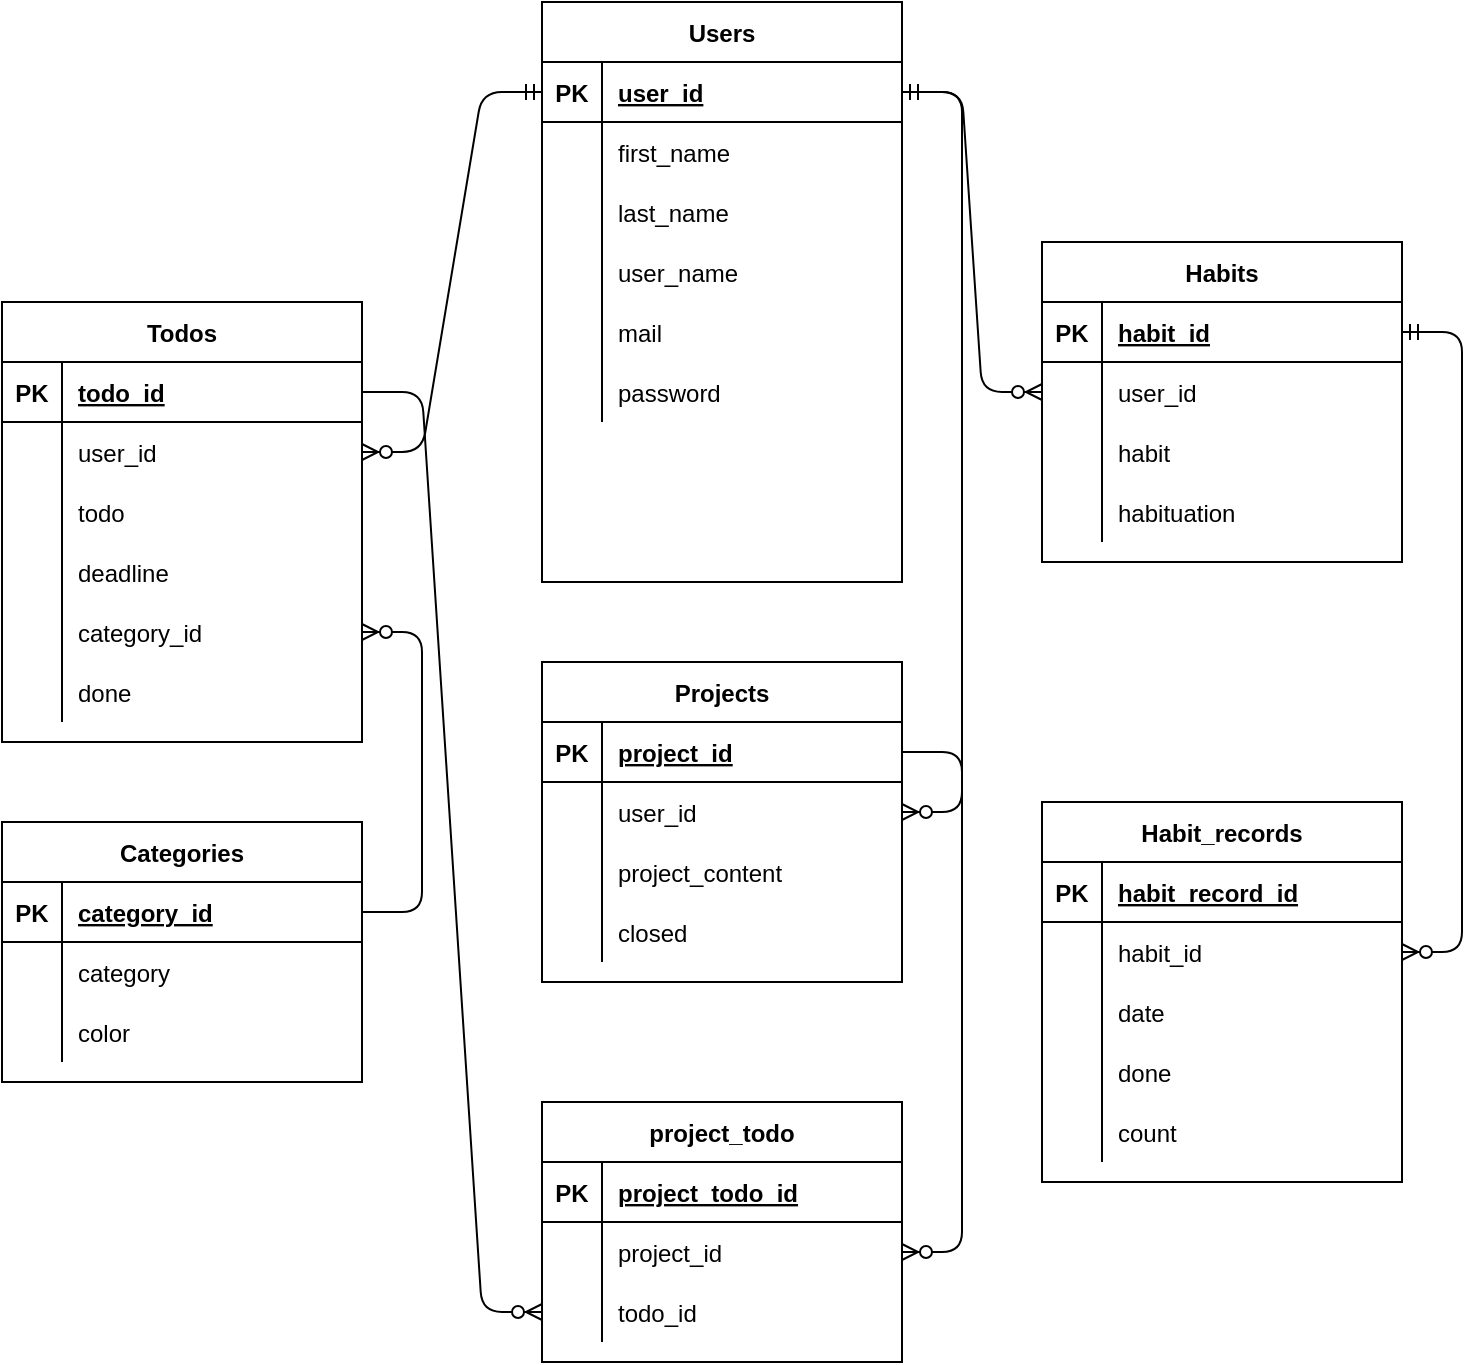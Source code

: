 <mxfile version="14.4.8" type="github">
  <diagram id="yz9vEp8fzlAOeCrYcoD_" name="ページ1">
    <mxGraphModel dx="957" dy="572" grid="1" gridSize="10" guides="1" tooltips="1" connect="1" arrows="1" fold="1" page="1" pageScale="1" pageWidth="827" pageHeight="1169" math="0" shadow="0">
      <root>
        <mxCell id="0" />
        <mxCell id="1" parent="0" />
        <mxCell id="vgZee3NAbd-REzqfM-sp-1" value="Users" style="shape=table;startSize=30;container=1;collapsible=1;childLayout=tableLayout;fixedRows=1;rowLines=0;fontStyle=1;align=center;resizeLast=1;" parent="1" vertex="1">
          <mxGeometry x="310" y="80" width="180" height="290" as="geometry" />
        </mxCell>
        <mxCell id="vgZee3NAbd-REzqfM-sp-2" value="" style="shape=partialRectangle;collapsible=0;dropTarget=0;pointerEvents=0;fillColor=none;top=0;left=0;bottom=1;right=0;points=[[0,0.5],[1,0.5]];portConstraint=eastwest;" parent="vgZee3NAbd-REzqfM-sp-1" vertex="1">
          <mxGeometry y="30" width="180" height="30" as="geometry" />
        </mxCell>
        <mxCell id="vgZee3NAbd-REzqfM-sp-3" value="PK" style="shape=partialRectangle;connectable=0;fillColor=none;top=0;left=0;bottom=0;right=0;fontStyle=1;overflow=hidden;" parent="vgZee3NAbd-REzqfM-sp-2" vertex="1">
          <mxGeometry width="30" height="30" as="geometry" />
        </mxCell>
        <mxCell id="vgZee3NAbd-REzqfM-sp-4" value="user_id" style="shape=partialRectangle;connectable=0;fillColor=none;top=0;left=0;bottom=0;right=0;align=left;spacingLeft=6;fontStyle=5;overflow=hidden;" parent="vgZee3NAbd-REzqfM-sp-2" vertex="1">
          <mxGeometry x="30" width="150" height="30" as="geometry" />
        </mxCell>
        <mxCell id="vgZee3NAbd-REzqfM-sp-5" value="" style="shape=partialRectangle;collapsible=0;dropTarget=0;pointerEvents=0;fillColor=none;top=0;left=0;bottom=0;right=0;points=[[0,0.5],[1,0.5]];portConstraint=eastwest;" parent="vgZee3NAbd-REzqfM-sp-1" vertex="1">
          <mxGeometry y="60" width="180" height="30" as="geometry" />
        </mxCell>
        <mxCell id="vgZee3NAbd-REzqfM-sp-6" value="" style="shape=partialRectangle;connectable=0;fillColor=none;top=0;left=0;bottom=0;right=0;editable=1;overflow=hidden;" parent="vgZee3NAbd-REzqfM-sp-5" vertex="1">
          <mxGeometry width="30" height="30" as="geometry" />
        </mxCell>
        <mxCell id="vgZee3NAbd-REzqfM-sp-7" value="first_name" style="shape=partialRectangle;connectable=0;fillColor=none;top=0;left=0;bottom=0;right=0;align=left;spacingLeft=6;overflow=hidden;" parent="vgZee3NAbd-REzqfM-sp-5" vertex="1">
          <mxGeometry x="30" width="150" height="30" as="geometry" />
        </mxCell>
        <mxCell id="vgZee3NAbd-REzqfM-sp-8" value="" style="shape=partialRectangle;collapsible=0;dropTarget=0;pointerEvents=0;fillColor=none;top=0;left=0;bottom=0;right=0;points=[[0,0.5],[1,0.5]];portConstraint=eastwest;" parent="vgZee3NAbd-REzqfM-sp-1" vertex="1">
          <mxGeometry y="90" width="180" height="30" as="geometry" />
        </mxCell>
        <mxCell id="vgZee3NAbd-REzqfM-sp-9" value="" style="shape=partialRectangle;connectable=0;fillColor=none;top=0;left=0;bottom=0;right=0;editable=1;overflow=hidden;" parent="vgZee3NAbd-REzqfM-sp-8" vertex="1">
          <mxGeometry width="30" height="30" as="geometry" />
        </mxCell>
        <mxCell id="vgZee3NAbd-REzqfM-sp-10" value="last_name" style="shape=partialRectangle;connectable=0;fillColor=none;top=0;left=0;bottom=0;right=0;align=left;spacingLeft=6;overflow=hidden;" parent="vgZee3NAbd-REzqfM-sp-8" vertex="1">
          <mxGeometry x="30" width="150" height="30" as="geometry" />
        </mxCell>
        <mxCell id="vgZee3NAbd-REzqfM-sp-11" value="" style="shape=partialRectangle;collapsible=0;dropTarget=0;pointerEvents=0;fillColor=none;top=0;left=0;bottom=0;right=0;points=[[0,0.5],[1,0.5]];portConstraint=eastwest;" parent="vgZee3NAbd-REzqfM-sp-1" vertex="1">
          <mxGeometry y="120" width="180" height="30" as="geometry" />
        </mxCell>
        <mxCell id="vgZee3NAbd-REzqfM-sp-12" value="" style="shape=partialRectangle;connectable=0;fillColor=none;top=0;left=0;bottom=0;right=0;editable=1;overflow=hidden;" parent="vgZee3NAbd-REzqfM-sp-11" vertex="1">
          <mxGeometry width="30" height="30" as="geometry" />
        </mxCell>
        <mxCell id="vgZee3NAbd-REzqfM-sp-13" value="user_name" style="shape=partialRectangle;connectable=0;fillColor=none;top=0;left=0;bottom=0;right=0;align=left;spacingLeft=6;overflow=hidden;" parent="vgZee3NAbd-REzqfM-sp-11" vertex="1">
          <mxGeometry x="30" width="150" height="30" as="geometry" />
        </mxCell>
        <mxCell id="mDRHtWKVjwvWxWG2UiL3-2" value="" style="shape=partialRectangle;collapsible=0;dropTarget=0;pointerEvents=0;fillColor=none;top=0;left=0;bottom=0;right=0;points=[[0,0.5],[1,0.5]];portConstraint=eastwest;" vertex="1" parent="vgZee3NAbd-REzqfM-sp-1">
          <mxGeometry y="150" width="180" height="30" as="geometry" />
        </mxCell>
        <mxCell id="mDRHtWKVjwvWxWG2UiL3-3" value="" style="shape=partialRectangle;connectable=0;fillColor=none;top=0;left=0;bottom=0;right=0;editable=1;overflow=hidden;" vertex="1" parent="mDRHtWKVjwvWxWG2UiL3-2">
          <mxGeometry width="30" height="30" as="geometry" />
        </mxCell>
        <mxCell id="mDRHtWKVjwvWxWG2UiL3-4" value="mail" style="shape=partialRectangle;connectable=0;fillColor=none;top=0;left=0;bottom=0;right=0;align=left;spacingLeft=6;overflow=hidden;" vertex="1" parent="mDRHtWKVjwvWxWG2UiL3-2">
          <mxGeometry x="30" width="150" height="30" as="geometry" />
        </mxCell>
        <mxCell id="mDRHtWKVjwvWxWG2UiL3-5" value="" style="shape=partialRectangle;collapsible=0;dropTarget=0;pointerEvents=0;fillColor=none;top=0;left=0;bottom=0;right=0;points=[[0,0.5],[1,0.5]];portConstraint=eastwest;" vertex="1" parent="vgZee3NAbd-REzqfM-sp-1">
          <mxGeometry y="180" width="180" height="30" as="geometry" />
        </mxCell>
        <mxCell id="mDRHtWKVjwvWxWG2UiL3-6" value="" style="shape=partialRectangle;connectable=0;fillColor=none;top=0;left=0;bottom=0;right=0;editable=1;overflow=hidden;" vertex="1" parent="mDRHtWKVjwvWxWG2UiL3-5">
          <mxGeometry width="30" height="30" as="geometry" />
        </mxCell>
        <mxCell id="mDRHtWKVjwvWxWG2UiL3-7" value="password" style="shape=partialRectangle;connectable=0;fillColor=none;top=0;left=0;bottom=0;right=0;align=left;spacingLeft=6;overflow=hidden;" vertex="1" parent="mDRHtWKVjwvWxWG2UiL3-5">
          <mxGeometry x="30" width="150" height="30" as="geometry" />
        </mxCell>
        <mxCell id="vgZee3NAbd-REzqfM-sp-27" value="Habits" style="shape=table;startSize=30;container=1;collapsible=1;childLayout=tableLayout;fixedRows=1;rowLines=0;fontStyle=1;align=center;resizeLast=1;" parent="1" vertex="1">
          <mxGeometry x="560" y="200" width="180" height="160" as="geometry" />
        </mxCell>
        <mxCell id="vgZee3NAbd-REzqfM-sp-28" value="" style="shape=partialRectangle;collapsible=0;dropTarget=0;pointerEvents=0;fillColor=none;top=0;left=0;bottom=1;right=0;points=[[0,0.5],[1,0.5]];portConstraint=eastwest;" parent="vgZee3NAbd-REzqfM-sp-27" vertex="1">
          <mxGeometry y="30" width="180" height="30" as="geometry" />
        </mxCell>
        <mxCell id="vgZee3NAbd-REzqfM-sp-29" value="PK" style="shape=partialRectangle;connectable=0;fillColor=none;top=0;left=0;bottom=0;right=0;fontStyle=1;overflow=hidden;" parent="vgZee3NAbd-REzqfM-sp-28" vertex="1">
          <mxGeometry width="30" height="30" as="geometry" />
        </mxCell>
        <mxCell id="vgZee3NAbd-REzqfM-sp-30" value="habit_id" style="shape=partialRectangle;connectable=0;fillColor=none;top=0;left=0;bottom=0;right=0;align=left;spacingLeft=6;fontStyle=5;overflow=hidden;" parent="vgZee3NAbd-REzqfM-sp-28" vertex="1">
          <mxGeometry x="30" width="150" height="30" as="geometry" />
        </mxCell>
        <mxCell id="vgZee3NAbd-REzqfM-sp-31" value="" style="shape=partialRectangle;collapsible=0;dropTarget=0;pointerEvents=0;fillColor=none;top=0;left=0;bottom=0;right=0;points=[[0,0.5],[1,0.5]];portConstraint=eastwest;" parent="vgZee3NAbd-REzqfM-sp-27" vertex="1">
          <mxGeometry y="60" width="180" height="30" as="geometry" />
        </mxCell>
        <mxCell id="vgZee3NAbd-REzqfM-sp-32" value="" style="shape=partialRectangle;connectable=0;fillColor=none;top=0;left=0;bottom=0;right=0;editable=1;overflow=hidden;" parent="vgZee3NAbd-REzqfM-sp-31" vertex="1">
          <mxGeometry width="30" height="30" as="geometry" />
        </mxCell>
        <mxCell id="vgZee3NAbd-REzqfM-sp-33" value="user_id" style="shape=partialRectangle;connectable=0;fillColor=none;top=0;left=0;bottom=0;right=0;align=left;spacingLeft=6;overflow=hidden;" parent="vgZee3NAbd-REzqfM-sp-31" vertex="1">
          <mxGeometry x="30" width="150" height="30" as="geometry" />
        </mxCell>
        <mxCell id="vgZee3NAbd-REzqfM-sp-37" value="" style="shape=partialRectangle;collapsible=0;dropTarget=0;pointerEvents=0;fillColor=none;top=0;left=0;bottom=0;right=0;points=[[0,0.5],[1,0.5]];portConstraint=eastwest;" parent="vgZee3NAbd-REzqfM-sp-27" vertex="1">
          <mxGeometry y="90" width="180" height="30" as="geometry" />
        </mxCell>
        <mxCell id="vgZee3NAbd-REzqfM-sp-38" value="" style="shape=partialRectangle;connectable=0;fillColor=none;top=0;left=0;bottom=0;right=0;editable=1;overflow=hidden;" parent="vgZee3NAbd-REzqfM-sp-37" vertex="1">
          <mxGeometry width="30" height="30" as="geometry" />
        </mxCell>
        <mxCell id="vgZee3NAbd-REzqfM-sp-39" value="habit" style="shape=partialRectangle;connectable=0;fillColor=none;top=0;left=0;bottom=0;right=0;align=left;spacingLeft=6;overflow=hidden;" parent="vgZee3NAbd-REzqfM-sp-37" vertex="1">
          <mxGeometry x="30" width="150" height="30" as="geometry" />
        </mxCell>
        <mxCell id="vgZee3NAbd-REzqfM-sp-57" style="shape=partialRectangle;collapsible=0;dropTarget=0;pointerEvents=0;fillColor=none;top=0;left=0;bottom=0;right=0;points=[[0,0.5],[1,0.5]];portConstraint=eastwest;" parent="vgZee3NAbd-REzqfM-sp-27" vertex="1">
          <mxGeometry y="120" width="180" height="30" as="geometry" />
        </mxCell>
        <mxCell id="vgZee3NAbd-REzqfM-sp-58" style="shape=partialRectangle;connectable=0;fillColor=none;top=0;left=0;bottom=0;right=0;editable=1;overflow=hidden;" parent="vgZee3NAbd-REzqfM-sp-57" vertex="1">
          <mxGeometry width="30" height="30" as="geometry" />
        </mxCell>
        <mxCell id="vgZee3NAbd-REzqfM-sp-59" value="habituation" style="shape=partialRectangle;connectable=0;fillColor=none;top=0;left=0;bottom=0;right=0;align=left;spacingLeft=6;overflow=hidden;" parent="vgZee3NAbd-REzqfM-sp-57" vertex="1">
          <mxGeometry x="30" width="150" height="30" as="geometry" />
        </mxCell>
        <mxCell id="vgZee3NAbd-REzqfM-sp-60" value="Habit_records" style="shape=table;startSize=30;container=1;collapsible=1;childLayout=tableLayout;fixedRows=1;rowLines=0;fontStyle=1;align=center;resizeLast=1;" parent="1" vertex="1">
          <mxGeometry x="560" y="480" width="180" height="190" as="geometry" />
        </mxCell>
        <mxCell id="vgZee3NAbd-REzqfM-sp-61" value="" style="shape=partialRectangle;collapsible=0;dropTarget=0;pointerEvents=0;fillColor=none;top=0;left=0;bottom=1;right=0;points=[[0,0.5],[1,0.5]];portConstraint=eastwest;" parent="vgZee3NAbd-REzqfM-sp-60" vertex="1">
          <mxGeometry y="30" width="180" height="30" as="geometry" />
        </mxCell>
        <mxCell id="vgZee3NAbd-REzqfM-sp-62" value="PK" style="shape=partialRectangle;connectable=0;fillColor=none;top=0;left=0;bottom=0;right=0;fontStyle=1;overflow=hidden;" parent="vgZee3NAbd-REzqfM-sp-61" vertex="1">
          <mxGeometry width="30" height="30" as="geometry" />
        </mxCell>
        <mxCell id="vgZee3NAbd-REzqfM-sp-63" value="habit_record_id" style="shape=partialRectangle;connectable=0;fillColor=none;top=0;left=0;bottom=0;right=0;align=left;spacingLeft=6;fontStyle=5;overflow=hidden;" parent="vgZee3NAbd-REzqfM-sp-61" vertex="1">
          <mxGeometry x="30" width="150" height="30" as="geometry" />
        </mxCell>
        <mxCell id="vgZee3NAbd-REzqfM-sp-64" value="" style="shape=partialRectangle;collapsible=0;dropTarget=0;pointerEvents=0;fillColor=none;top=0;left=0;bottom=0;right=0;points=[[0,0.5],[1,0.5]];portConstraint=eastwest;" parent="vgZee3NAbd-REzqfM-sp-60" vertex="1">
          <mxGeometry y="60" width="180" height="30" as="geometry" />
        </mxCell>
        <mxCell id="vgZee3NAbd-REzqfM-sp-65" value="" style="shape=partialRectangle;connectable=0;fillColor=none;top=0;left=0;bottom=0;right=0;editable=1;overflow=hidden;" parent="vgZee3NAbd-REzqfM-sp-64" vertex="1">
          <mxGeometry width="30" height="30" as="geometry" />
        </mxCell>
        <mxCell id="vgZee3NAbd-REzqfM-sp-66" value="habit_id" style="shape=partialRectangle;connectable=0;fillColor=none;top=0;left=0;bottom=0;right=0;align=left;spacingLeft=6;overflow=hidden;" parent="vgZee3NAbd-REzqfM-sp-64" vertex="1">
          <mxGeometry x="30" width="150" height="30" as="geometry" />
        </mxCell>
        <mxCell id="vgZee3NAbd-REzqfM-sp-67" value="" style="shape=partialRectangle;collapsible=0;dropTarget=0;pointerEvents=0;fillColor=none;top=0;left=0;bottom=0;right=0;points=[[0,0.5],[1,0.5]];portConstraint=eastwest;" parent="vgZee3NAbd-REzqfM-sp-60" vertex="1">
          <mxGeometry y="90" width="180" height="30" as="geometry" />
        </mxCell>
        <mxCell id="vgZee3NAbd-REzqfM-sp-68" value="" style="shape=partialRectangle;connectable=0;fillColor=none;top=0;left=0;bottom=0;right=0;editable=1;overflow=hidden;" parent="vgZee3NAbd-REzqfM-sp-67" vertex="1">
          <mxGeometry width="30" height="30" as="geometry" />
        </mxCell>
        <mxCell id="vgZee3NAbd-REzqfM-sp-69" value="date" style="shape=partialRectangle;connectable=0;fillColor=none;top=0;left=0;bottom=0;right=0;align=left;spacingLeft=6;overflow=hidden;" parent="vgZee3NAbd-REzqfM-sp-67" vertex="1">
          <mxGeometry x="30" width="150" height="30" as="geometry" />
        </mxCell>
        <mxCell id="vgZee3NAbd-REzqfM-sp-70" value="" style="shape=partialRectangle;collapsible=0;dropTarget=0;pointerEvents=0;fillColor=none;top=0;left=0;bottom=0;right=0;points=[[0,0.5],[1,0.5]];portConstraint=eastwest;" parent="vgZee3NAbd-REzqfM-sp-60" vertex="1">
          <mxGeometry y="120" width="180" height="30" as="geometry" />
        </mxCell>
        <mxCell id="vgZee3NAbd-REzqfM-sp-71" value="" style="shape=partialRectangle;connectable=0;fillColor=none;top=0;left=0;bottom=0;right=0;editable=1;overflow=hidden;" parent="vgZee3NAbd-REzqfM-sp-70" vertex="1">
          <mxGeometry width="30" height="30" as="geometry" />
        </mxCell>
        <mxCell id="vgZee3NAbd-REzqfM-sp-72" value="done" style="shape=partialRectangle;connectable=0;fillColor=none;top=0;left=0;bottom=0;right=0;align=left;spacingLeft=6;overflow=hidden;" parent="vgZee3NAbd-REzqfM-sp-70" vertex="1">
          <mxGeometry x="30" width="150" height="30" as="geometry" />
        </mxCell>
        <mxCell id="vgZee3NAbd-REzqfM-sp-76" style="shape=partialRectangle;collapsible=0;dropTarget=0;pointerEvents=0;fillColor=none;top=0;left=0;bottom=0;right=0;points=[[0,0.5],[1,0.5]];portConstraint=eastwest;" parent="vgZee3NAbd-REzqfM-sp-60" vertex="1">
          <mxGeometry y="150" width="180" height="30" as="geometry" />
        </mxCell>
        <mxCell id="vgZee3NAbd-REzqfM-sp-77" style="shape=partialRectangle;connectable=0;fillColor=none;top=0;left=0;bottom=0;right=0;editable=1;overflow=hidden;" parent="vgZee3NAbd-REzqfM-sp-76" vertex="1">
          <mxGeometry width="30" height="30" as="geometry" />
        </mxCell>
        <mxCell id="vgZee3NAbd-REzqfM-sp-78" value="count" style="shape=partialRectangle;connectable=0;fillColor=none;top=0;left=0;bottom=0;right=0;align=left;spacingLeft=6;overflow=hidden;" parent="vgZee3NAbd-REzqfM-sp-76" vertex="1">
          <mxGeometry x="30" width="150" height="30" as="geometry" />
        </mxCell>
        <mxCell id="vgZee3NAbd-REzqfM-sp-79" value="Projects" style="shape=table;startSize=30;container=1;collapsible=1;childLayout=tableLayout;fixedRows=1;rowLines=0;fontStyle=1;align=center;resizeLast=1;" parent="1" vertex="1">
          <mxGeometry x="310" y="410" width="180" height="160" as="geometry" />
        </mxCell>
        <mxCell id="vgZee3NAbd-REzqfM-sp-80" value="" style="shape=partialRectangle;collapsible=0;dropTarget=0;pointerEvents=0;fillColor=none;top=0;left=0;bottom=1;right=0;points=[[0,0.5],[1,0.5]];portConstraint=eastwest;" parent="vgZee3NAbd-REzqfM-sp-79" vertex="1">
          <mxGeometry y="30" width="180" height="30" as="geometry" />
        </mxCell>
        <mxCell id="vgZee3NAbd-REzqfM-sp-81" value="PK" style="shape=partialRectangle;connectable=0;fillColor=none;top=0;left=0;bottom=0;right=0;fontStyle=1;overflow=hidden;" parent="vgZee3NAbd-REzqfM-sp-80" vertex="1">
          <mxGeometry width="30" height="30" as="geometry" />
        </mxCell>
        <mxCell id="vgZee3NAbd-REzqfM-sp-82" value="project_id" style="shape=partialRectangle;connectable=0;fillColor=none;top=0;left=0;bottom=0;right=0;align=left;spacingLeft=6;fontStyle=5;overflow=hidden;" parent="vgZee3NAbd-REzqfM-sp-80" vertex="1">
          <mxGeometry x="30" width="150" height="30" as="geometry" />
        </mxCell>
        <mxCell id="vgZee3NAbd-REzqfM-sp-83" value="" style="shape=partialRectangle;collapsible=0;dropTarget=0;pointerEvents=0;fillColor=none;top=0;left=0;bottom=0;right=0;points=[[0,0.5],[1,0.5]];portConstraint=eastwest;" parent="vgZee3NAbd-REzqfM-sp-79" vertex="1">
          <mxGeometry y="60" width="180" height="30" as="geometry" />
        </mxCell>
        <mxCell id="vgZee3NAbd-REzqfM-sp-84" value="" style="shape=partialRectangle;connectable=0;fillColor=none;top=0;left=0;bottom=0;right=0;editable=1;overflow=hidden;" parent="vgZee3NAbd-REzqfM-sp-83" vertex="1">
          <mxGeometry width="30" height="30" as="geometry" />
        </mxCell>
        <mxCell id="vgZee3NAbd-REzqfM-sp-85" value="user_id" style="shape=partialRectangle;connectable=0;fillColor=none;top=0;left=0;bottom=0;right=0;align=left;spacingLeft=6;overflow=hidden;" parent="vgZee3NAbd-REzqfM-sp-83" vertex="1">
          <mxGeometry x="30" width="150" height="30" as="geometry" />
        </mxCell>
        <mxCell id="vgZee3NAbd-REzqfM-sp-89" value="" style="shape=partialRectangle;collapsible=0;dropTarget=0;pointerEvents=0;fillColor=none;top=0;left=0;bottom=0;right=0;points=[[0,0.5],[1,0.5]];portConstraint=eastwest;" parent="vgZee3NAbd-REzqfM-sp-79" vertex="1">
          <mxGeometry y="90" width="180" height="30" as="geometry" />
        </mxCell>
        <mxCell id="vgZee3NAbd-REzqfM-sp-90" value="" style="shape=partialRectangle;connectable=0;fillColor=none;top=0;left=0;bottom=0;right=0;editable=1;overflow=hidden;" parent="vgZee3NAbd-REzqfM-sp-89" vertex="1">
          <mxGeometry width="30" height="30" as="geometry" />
        </mxCell>
        <mxCell id="vgZee3NAbd-REzqfM-sp-91" value="project_content" style="shape=partialRectangle;connectable=0;fillColor=none;top=0;left=0;bottom=0;right=0;align=left;spacingLeft=6;overflow=hidden;" parent="vgZee3NAbd-REzqfM-sp-89" vertex="1">
          <mxGeometry x="30" width="150" height="30" as="geometry" />
        </mxCell>
        <mxCell id="mDRHtWKVjwvWxWG2UiL3-9" value="" style="shape=partialRectangle;collapsible=0;dropTarget=0;pointerEvents=0;fillColor=none;top=0;left=0;bottom=0;right=0;points=[[0,0.5],[1,0.5]];portConstraint=eastwest;" vertex="1" parent="vgZee3NAbd-REzqfM-sp-79">
          <mxGeometry y="120" width="180" height="30" as="geometry" />
        </mxCell>
        <mxCell id="mDRHtWKVjwvWxWG2UiL3-10" value="" style="shape=partialRectangle;connectable=0;fillColor=none;top=0;left=0;bottom=0;right=0;editable=1;overflow=hidden;" vertex="1" parent="mDRHtWKVjwvWxWG2UiL3-9">
          <mxGeometry width="30" height="30" as="geometry" />
        </mxCell>
        <mxCell id="mDRHtWKVjwvWxWG2UiL3-11" value="closed" style="shape=partialRectangle;connectable=0;fillColor=none;top=0;left=0;bottom=0;right=0;align=left;spacingLeft=6;overflow=hidden;" vertex="1" parent="mDRHtWKVjwvWxWG2UiL3-9">
          <mxGeometry x="30" width="150" height="30" as="geometry" />
        </mxCell>
        <mxCell id="vgZee3NAbd-REzqfM-sp-95" value="Todos" style="shape=table;startSize=30;container=1;collapsible=1;childLayout=tableLayout;fixedRows=1;rowLines=0;fontStyle=1;align=center;resizeLast=1;" parent="1" vertex="1">
          <mxGeometry x="40" y="230" width="180" height="220" as="geometry" />
        </mxCell>
        <mxCell id="vgZee3NAbd-REzqfM-sp-96" value="" style="shape=partialRectangle;collapsible=0;dropTarget=0;pointerEvents=0;fillColor=none;top=0;left=0;bottom=1;right=0;points=[[0,0.5],[1,0.5]];portConstraint=eastwest;" parent="vgZee3NAbd-REzqfM-sp-95" vertex="1">
          <mxGeometry y="30" width="180" height="30" as="geometry" />
        </mxCell>
        <mxCell id="vgZee3NAbd-REzqfM-sp-97" value="PK" style="shape=partialRectangle;connectable=0;fillColor=none;top=0;left=0;bottom=0;right=0;fontStyle=1;overflow=hidden;" parent="vgZee3NAbd-REzqfM-sp-96" vertex="1">
          <mxGeometry width="30" height="30" as="geometry" />
        </mxCell>
        <mxCell id="vgZee3NAbd-REzqfM-sp-98" value="todo_id" style="shape=partialRectangle;connectable=0;fillColor=none;top=0;left=0;bottom=0;right=0;align=left;spacingLeft=6;fontStyle=5;overflow=hidden;" parent="vgZee3NAbd-REzqfM-sp-96" vertex="1">
          <mxGeometry x="30" width="150" height="30" as="geometry" />
        </mxCell>
        <mxCell id="vgZee3NAbd-REzqfM-sp-99" value="" style="shape=partialRectangle;collapsible=0;dropTarget=0;pointerEvents=0;fillColor=none;top=0;left=0;bottom=0;right=0;points=[[0,0.5],[1,0.5]];portConstraint=eastwest;" parent="vgZee3NAbd-REzqfM-sp-95" vertex="1">
          <mxGeometry y="60" width="180" height="30" as="geometry" />
        </mxCell>
        <mxCell id="vgZee3NAbd-REzqfM-sp-100" value="" style="shape=partialRectangle;connectable=0;fillColor=none;top=0;left=0;bottom=0;right=0;editable=1;overflow=hidden;" parent="vgZee3NAbd-REzqfM-sp-99" vertex="1">
          <mxGeometry width="30" height="30" as="geometry" />
        </mxCell>
        <mxCell id="vgZee3NAbd-REzqfM-sp-101" value="user_id" style="shape=partialRectangle;connectable=0;fillColor=none;top=0;left=0;bottom=0;right=0;align=left;spacingLeft=6;overflow=hidden;" parent="vgZee3NAbd-REzqfM-sp-99" vertex="1">
          <mxGeometry x="30" width="150" height="30" as="geometry" />
        </mxCell>
        <mxCell id="vgZee3NAbd-REzqfM-sp-105" value="" style="shape=partialRectangle;collapsible=0;dropTarget=0;pointerEvents=0;fillColor=none;top=0;left=0;bottom=0;right=0;points=[[0,0.5],[1,0.5]];portConstraint=eastwest;" parent="vgZee3NAbd-REzqfM-sp-95" vertex="1">
          <mxGeometry y="90" width="180" height="30" as="geometry" />
        </mxCell>
        <mxCell id="vgZee3NAbd-REzqfM-sp-106" value="" style="shape=partialRectangle;connectable=0;fillColor=none;top=0;left=0;bottom=0;right=0;editable=1;overflow=hidden;" parent="vgZee3NAbd-REzqfM-sp-105" vertex="1">
          <mxGeometry width="30" height="30" as="geometry" />
        </mxCell>
        <mxCell id="vgZee3NAbd-REzqfM-sp-107" value="todo" style="shape=partialRectangle;connectable=0;fillColor=none;top=0;left=0;bottom=0;right=0;align=left;spacingLeft=6;overflow=hidden;" parent="vgZee3NAbd-REzqfM-sp-105" vertex="1">
          <mxGeometry x="30" width="150" height="30" as="geometry" />
        </mxCell>
        <mxCell id="vgZee3NAbd-REzqfM-sp-114" style="shape=partialRectangle;collapsible=0;dropTarget=0;pointerEvents=0;fillColor=none;top=0;left=0;bottom=0;right=0;points=[[0,0.5],[1,0.5]];portConstraint=eastwest;" parent="vgZee3NAbd-REzqfM-sp-95" vertex="1">
          <mxGeometry y="120" width="180" height="30" as="geometry" />
        </mxCell>
        <mxCell id="vgZee3NAbd-REzqfM-sp-115" style="shape=partialRectangle;connectable=0;fillColor=none;top=0;left=0;bottom=0;right=0;editable=1;overflow=hidden;" parent="vgZee3NAbd-REzqfM-sp-114" vertex="1">
          <mxGeometry width="30" height="30" as="geometry" />
        </mxCell>
        <mxCell id="vgZee3NAbd-REzqfM-sp-116" value="deadline" style="shape=partialRectangle;connectable=0;fillColor=none;top=0;left=0;bottom=0;right=0;align=left;spacingLeft=6;overflow=hidden;" parent="vgZee3NAbd-REzqfM-sp-114" vertex="1">
          <mxGeometry x="30" width="150" height="30" as="geometry" />
        </mxCell>
        <mxCell id="vgZee3NAbd-REzqfM-sp-108" style="shape=partialRectangle;collapsible=0;dropTarget=0;pointerEvents=0;fillColor=none;top=0;left=0;bottom=0;right=0;points=[[0,0.5],[1,0.5]];portConstraint=eastwest;" parent="vgZee3NAbd-REzqfM-sp-95" vertex="1">
          <mxGeometry y="150" width="180" height="30" as="geometry" />
        </mxCell>
        <mxCell id="vgZee3NAbd-REzqfM-sp-109" style="shape=partialRectangle;connectable=0;fillColor=none;top=0;left=0;bottom=0;right=0;editable=1;overflow=hidden;" parent="vgZee3NAbd-REzqfM-sp-108" vertex="1">
          <mxGeometry width="30" height="30" as="geometry" />
        </mxCell>
        <mxCell id="vgZee3NAbd-REzqfM-sp-110" value="category_id" style="shape=partialRectangle;connectable=0;fillColor=none;top=0;left=0;bottom=0;right=0;align=left;spacingLeft=6;overflow=hidden;" parent="vgZee3NAbd-REzqfM-sp-108" vertex="1">
          <mxGeometry x="30" width="150" height="30" as="geometry" />
        </mxCell>
        <mxCell id="mDRHtWKVjwvWxWG2UiL3-31" style="shape=partialRectangle;collapsible=0;dropTarget=0;pointerEvents=0;fillColor=none;top=0;left=0;bottom=0;right=0;points=[[0,0.5],[1,0.5]];portConstraint=eastwest;" vertex="1" parent="vgZee3NAbd-REzqfM-sp-95">
          <mxGeometry y="180" width="180" height="30" as="geometry" />
        </mxCell>
        <mxCell id="mDRHtWKVjwvWxWG2UiL3-32" style="shape=partialRectangle;connectable=0;fillColor=none;top=0;left=0;bottom=0;right=0;editable=1;overflow=hidden;" vertex="1" parent="mDRHtWKVjwvWxWG2UiL3-31">
          <mxGeometry width="30" height="30" as="geometry" />
        </mxCell>
        <mxCell id="mDRHtWKVjwvWxWG2UiL3-33" value="done" style="shape=partialRectangle;connectable=0;fillColor=none;top=0;left=0;bottom=0;right=0;align=left;spacingLeft=6;overflow=hidden;" vertex="1" parent="mDRHtWKVjwvWxWG2UiL3-31">
          <mxGeometry x="30" width="150" height="30" as="geometry" />
        </mxCell>
        <mxCell id="vgZee3NAbd-REzqfM-sp-117" value="Categories" style="shape=table;startSize=30;container=1;collapsible=1;childLayout=tableLayout;fixedRows=1;rowLines=0;fontStyle=1;align=center;resizeLast=1;" parent="1" vertex="1">
          <mxGeometry x="40" y="490" width="180" height="130" as="geometry" />
        </mxCell>
        <mxCell id="vgZee3NAbd-REzqfM-sp-118" value="" style="shape=partialRectangle;collapsible=0;dropTarget=0;pointerEvents=0;fillColor=none;top=0;left=0;bottom=1;right=0;points=[[0,0.5],[1,0.5]];portConstraint=eastwest;" parent="vgZee3NAbd-REzqfM-sp-117" vertex="1">
          <mxGeometry y="30" width="180" height="30" as="geometry" />
        </mxCell>
        <mxCell id="vgZee3NAbd-REzqfM-sp-119" value="PK" style="shape=partialRectangle;connectable=0;fillColor=none;top=0;left=0;bottom=0;right=0;fontStyle=1;overflow=hidden;" parent="vgZee3NAbd-REzqfM-sp-118" vertex="1">
          <mxGeometry width="30" height="30" as="geometry" />
        </mxCell>
        <mxCell id="vgZee3NAbd-REzqfM-sp-120" value="category_id" style="shape=partialRectangle;connectable=0;fillColor=none;top=0;left=0;bottom=0;right=0;align=left;spacingLeft=6;fontStyle=5;overflow=hidden;" parent="vgZee3NAbd-REzqfM-sp-118" vertex="1">
          <mxGeometry x="30" width="150" height="30" as="geometry" />
        </mxCell>
        <mxCell id="vgZee3NAbd-REzqfM-sp-121" value="" style="shape=partialRectangle;collapsible=0;dropTarget=0;pointerEvents=0;fillColor=none;top=0;left=0;bottom=0;right=0;points=[[0,0.5],[1,0.5]];portConstraint=eastwest;" parent="vgZee3NAbd-REzqfM-sp-117" vertex="1">
          <mxGeometry y="60" width="180" height="30" as="geometry" />
        </mxCell>
        <mxCell id="vgZee3NAbd-REzqfM-sp-122" value="" style="shape=partialRectangle;connectable=0;fillColor=none;top=0;left=0;bottom=0;right=0;editable=1;overflow=hidden;" parent="vgZee3NAbd-REzqfM-sp-121" vertex="1">
          <mxGeometry width="30" height="30" as="geometry" />
        </mxCell>
        <mxCell id="vgZee3NAbd-REzqfM-sp-123" value="category" style="shape=partialRectangle;connectable=0;fillColor=none;top=0;left=0;bottom=0;right=0;align=left;spacingLeft=6;overflow=hidden;" parent="vgZee3NAbd-REzqfM-sp-121" vertex="1">
          <mxGeometry x="30" width="150" height="30" as="geometry" />
        </mxCell>
        <mxCell id="vgZee3NAbd-REzqfM-sp-124" value="" style="shape=partialRectangle;collapsible=0;dropTarget=0;pointerEvents=0;fillColor=none;top=0;left=0;bottom=0;right=0;points=[[0,0.5],[1,0.5]];portConstraint=eastwest;" parent="vgZee3NAbd-REzqfM-sp-117" vertex="1">
          <mxGeometry y="90" width="180" height="30" as="geometry" />
        </mxCell>
        <mxCell id="vgZee3NAbd-REzqfM-sp-125" value="" style="shape=partialRectangle;connectable=0;fillColor=none;top=0;left=0;bottom=0;right=0;editable=1;overflow=hidden;" parent="vgZee3NAbd-REzqfM-sp-124" vertex="1">
          <mxGeometry width="30" height="30" as="geometry" />
        </mxCell>
        <mxCell id="vgZee3NAbd-REzqfM-sp-126" value="color" style="shape=partialRectangle;connectable=0;fillColor=none;top=0;left=0;bottom=0;right=0;align=left;spacingLeft=6;overflow=hidden;" parent="vgZee3NAbd-REzqfM-sp-124" vertex="1">
          <mxGeometry x="30" width="150" height="30" as="geometry" />
        </mxCell>
        <mxCell id="vgZee3NAbd-REzqfM-sp-150" value="" style="edgeStyle=entityRelationEdgeStyle;fontSize=12;html=1;endArrow=ERzeroToMany;startArrow=ERmandOne;strokeColor=#000000;exitX=1;exitY=0.5;exitDx=0;exitDy=0;entryX=1;entryY=0.5;entryDx=0;entryDy=0;" parent="1" source="vgZee3NAbd-REzqfM-sp-2" target="vgZee3NAbd-REzqfM-sp-83" edge="1">
          <mxGeometry width="100" height="100" relative="1" as="geometry">
            <mxPoint x="260" y="250" as="sourcePoint" />
            <mxPoint x="260" y="550" as="targetPoint" />
          </mxGeometry>
        </mxCell>
        <mxCell id="vgZee3NAbd-REzqfM-sp-152" value="" style="edgeStyle=entityRelationEdgeStyle;fontSize=12;html=1;endArrow=ERzeroToMany;startArrow=ERmandOne;strokeColor=#000000;exitX=0;exitY=0.5;exitDx=0;exitDy=0;entryX=1;entryY=0.5;entryDx=0;entryDy=0;" parent="1" source="vgZee3NAbd-REzqfM-sp-2" target="vgZee3NAbd-REzqfM-sp-99" edge="1">
          <mxGeometry width="100" height="100" relative="1" as="geometry">
            <mxPoint x="270" y="255" as="sourcePoint" />
            <mxPoint x="270" y="555" as="targetPoint" />
          </mxGeometry>
        </mxCell>
        <mxCell id="vgZee3NAbd-REzqfM-sp-154" value="" style="edgeStyle=entityRelationEdgeStyle;fontSize=12;html=1;endArrow=ERzeroToMany;startArrow=ERmandOne;strokeColor=#000000;exitX=1;exitY=0.5;exitDx=0;exitDy=0;" parent="1" source="vgZee3NAbd-REzqfM-sp-2" target="vgZee3NAbd-REzqfM-sp-31" edge="1">
          <mxGeometry width="100" height="100" relative="1" as="geometry">
            <mxPoint x="270" y="255" as="sourcePoint" />
            <mxPoint x="360" y="525" as="targetPoint" />
          </mxGeometry>
        </mxCell>
        <mxCell id="vgZee3NAbd-REzqfM-sp-155" value="" style="edgeStyle=entityRelationEdgeStyle;fontSize=12;html=1;endArrow=ERzeroToMany;startArrow=ERmandOne;strokeColor=#000000;exitX=1;exitY=0.5;exitDx=0;exitDy=0;entryX=1;entryY=0.5;entryDx=0;entryDy=0;" parent="1" source="vgZee3NAbd-REzqfM-sp-28" target="vgZee3NAbd-REzqfM-sp-64" edge="1">
          <mxGeometry width="100" height="100" relative="1" as="geometry">
            <mxPoint x="500" y="250" as="sourcePoint" />
            <mxPoint x="560" y="280" as="targetPoint" />
          </mxGeometry>
        </mxCell>
        <mxCell id="j7YaoIZ7KRVVKcmuiFTn-15" value="project_todo" style="shape=table;startSize=30;container=1;collapsible=1;childLayout=tableLayout;fixedRows=1;rowLines=0;fontStyle=1;align=center;resizeLast=1;" parent="1" vertex="1">
          <mxGeometry x="310" y="630" width="180" height="130" as="geometry" />
        </mxCell>
        <mxCell id="j7YaoIZ7KRVVKcmuiFTn-16" value="" style="shape=partialRectangle;collapsible=0;dropTarget=0;pointerEvents=0;fillColor=none;top=0;left=0;bottom=1;right=0;points=[[0,0.5],[1,0.5]];portConstraint=eastwest;" parent="j7YaoIZ7KRVVKcmuiFTn-15" vertex="1">
          <mxGeometry y="30" width="180" height="30" as="geometry" />
        </mxCell>
        <mxCell id="j7YaoIZ7KRVVKcmuiFTn-17" value="PK" style="shape=partialRectangle;connectable=0;fillColor=none;top=0;left=0;bottom=0;right=0;fontStyle=1;overflow=hidden;" parent="j7YaoIZ7KRVVKcmuiFTn-16" vertex="1">
          <mxGeometry width="30" height="30" as="geometry" />
        </mxCell>
        <mxCell id="j7YaoIZ7KRVVKcmuiFTn-18" value="project_todo_id" style="shape=partialRectangle;connectable=0;fillColor=none;top=0;left=0;bottom=0;right=0;align=left;spacingLeft=6;fontStyle=5;overflow=hidden;" parent="j7YaoIZ7KRVVKcmuiFTn-16" vertex="1">
          <mxGeometry x="30" width="150" height="30" as="geometry" />
        </mxCell>
        <mxCell id="j7YaoIZ7KRVVKcmuiFTn-19" value="" style="shape=partialRectangle;collapsible=0;dropTarget=0;pointerEvents=0;fillColor=none;top=0;left=0;bottom=0;right=0;points=[[0,0.5],[1,0.5]];portConstraint=eastwest;" parent="j7YaoIZ7KRVVKcmuiFTn-15" vertex="1">
          <mxGeometry y="60" width="180" height="30" as="geometry" />
        </mxCell>
        <mxCell id="j7YaoIZ7KRVVKcmuiFTn-20" value="" style="shape=partialRectangle;connectable=0;fillColor=none;top=0;left=0;bottom=0;right=0;editable=1;overflow=hidden;" parent="j7YaoIZ7KRVVKcmuiFTn-19" vertex="1">
          <mxGeometry width="30" height="30" as="geometry" />
        </mxCell>
        <mxCell id="j7YaoIZ7KRVVKcmuiFTn-21" value="project_id" style="shape=partialRectangle;connectable=0;fillColor=none;top=0;left=0;bottom=0;right=0;align=left;spacingLeft=6;overflow=hidden;" parent="j7YaoIZ7KRVVKcmuiFTn-19" vertex="1">
          <mxGeometry x="30" width="150" height="30" as="geometry" />
        </mxCell>
        <mxCell id="j7YaoIZ7KRVVKcmuiFTn-22" value="" style="shape=partialRectangle;collapsible=0;dropTarget=0;pointerEvents=0;fillColor=none;top=0;left=0;bottom=0;right=0;points=[[0,0.5],[1,0.5]];portConstraint=eastwest;" parent="j7YaoIZ7KRVVKcmuiFTn-15" vertex="1">
          <mxGeometry y="90" width="180" height="30" as="geometry" />
        </mxCell>
        <mxCell id="j7YaoIZ7KRVVKcmuiFTn-23" value="" style="shape=partialRectangle;connectable=0;fillColor=none;top=0;left=0;bottom=0;right=0;editable=1;overflow=hidden;" parent="j7YaoIZ7KRVVKcmuiFTn-22" vertex="1">
          <mxGeometry width="30" height="30" as="geometry" />
        </mxCell>
        <mxCell id="j7YaoIZ7KRVVKcmuiFTn-24" value="todo_id" style="shape=partialRectangle;connectable=0;fillColor=none;top=0;left=0;bottom=0;right=0;align=left;spacingLeft=6;overflow=hidden;" parent="j7YaoIZ7KRVVKcmuiFTn-22" vertex="1">
          <mxGeometry x="30" width="150" height="30" as="geometry" />
        </mxCell>
        <mxCell id="j7YaoIZ7KRVVKcmuiFTn-28" value="" style="edgeStyle=entityRelationEdgeStyle;fontSize=12;html=1;endArrow=ERzeroToMany;endFill=1;entryX=1;entryY=0.5;entryDx=0;entryDy=0;exitX=1;exitY=0.5;exitDx=0;exitDy=0;" parent="1" source="vgZee3NAbd-REzqfM-sp-80" target="j7YaoIZ7KRVVKcmuiFTn-19" edge="1">
          <mxGeometry width="100" height="100" relative="1" as="geometry">
            <mxPoint x="310" y="500" as="sourcePoint" />
            <mxPoint x="410" y="400" as="targetPoint" />
          </mxGeometry>
        </mxCell>
        <mxCell id="j7YaoIZ7KRVVKcmuiFTn-29" value="" style="edgeStyle=entityRelationEdgeStyle;fontSize=12;html=1;endArrow=ERzeroToMany;endFill=1;entryX=0;entryY=0.5;entryDx=0;entryDy=0;" parent="1" source="vgZee3NAbd-REzqfM-sp-96" target="j7YaoIZ7KRVVKcmuiFTn-22" edge="1">
          <mxGeometry width="100" height="100" relative="1" as="geometry">
            <mxPoint x="60" y="470" as="sourcePoint" />
            <mxPoint x="240" y="795" as="targetPoint" />
          </mxGeometry>
        </mxCell>
        <mxCell id="j7YaoIZ7KRVVKcmuiFTn-32" value="" style="edgeStyle=entityRelationEdgeStyle;fontSize=12;html=1;endArrow=ERzeroToMany;endFill=1;entryX=1;entryY=0.5;entryDx=0;entryDy=0;exitX=1;exitY=0.5;exitDx=0;exitDy=0;" parent="1" source="vgZee3NAbd-REzqfM-sp-118" target="vgZee3NAbd-REzqfM-sp-108" edge="1">
          <mxGeometry width="100" height="100" relative="1" as="geometry">
            <mxPoint x="40" y="250" as="sourcePoint" />
            <mxPoint x="140" y="150" as="targetPoint" />
          </mxGeometry>
        </mxCell>
      </root>
    </mxGraphModel>
  </diagram>
</mxfile>
